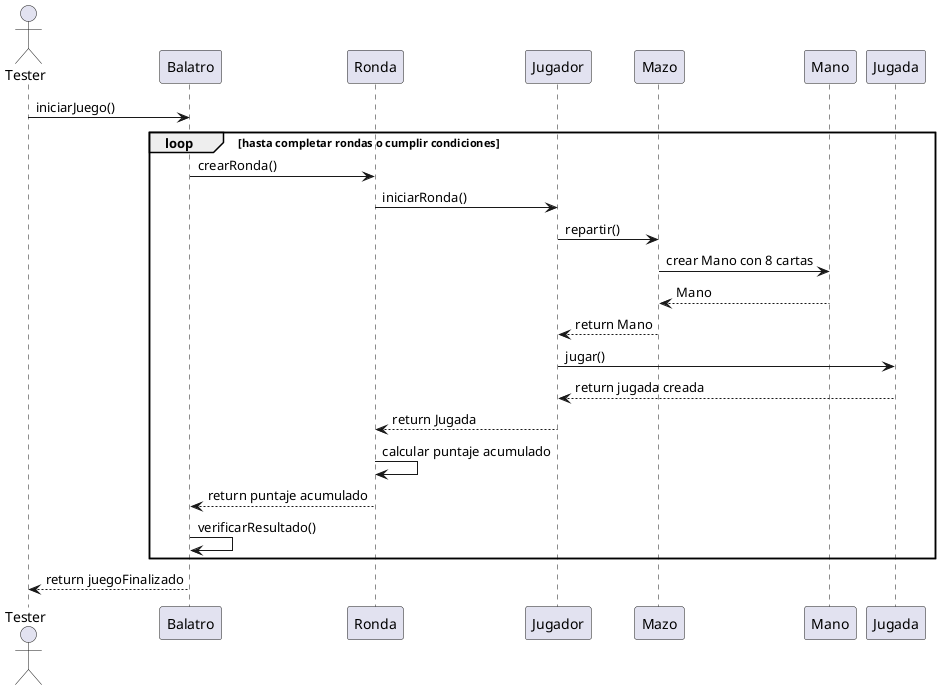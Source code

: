 @startuml
'https://plantuml.com/sequence-diagram
actor Tester

Tester -> Balatro : iniciarJuego()

loop hasta completar rondas o cumplir condiciones
 Balatro -> Ronda : crearRonda()

 Ronda -> Jugador : iniciarRonda()

 Jugador -> Mazo : repartir()

 Mazo -> Mano : crear Mano con 8 cartas
 return Mano

 Mazo --> Jugador : return Mano

 Jugador -> Jugada : jugar()
 Jugada --> Jugador : return jugada creada

 Jugador --> Ronda : return Jugada

 Ronda -> Ronda : calcular puntaje acumulado
 Ronda --> Balatro : return puntaje acumulado

 Balatro -> Balatro : verificarResultado()
end

Balatro --> Tester : return juegoFinalizado
@enduml
